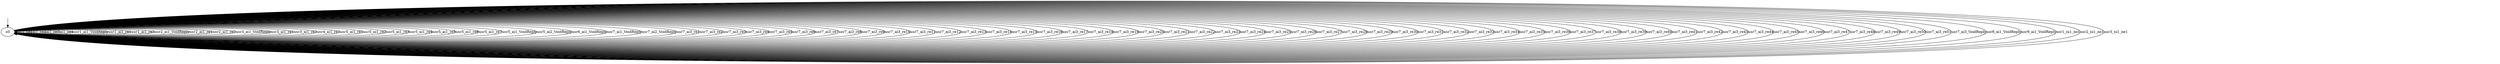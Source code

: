 digraph B {
s0 [label="s0"];
s0 -> s0 [label="ai1_ce1"];
s0 -> s0 [label="ai1_ce2"];
s0 -> s0 [label="ai1_ce3"];
s0 -> s0 [label="ai1_ce4"];
s0 -> s0 [label="usr1_ai1_VoidReply"];
s0 -> s0 [label="usr1_ai1_re1"];
s0 -> s0 [label="usr1_ai1_re2"];
s0 -> s0 [label="usr2_ai1_VoidReply"];
s0 -> s0 [label="usr2_ai1_re1"];
s0 -> s0 [label="usr2_ai1_re2"];
s0 -> s0 [label="usr3_ai1_VoidReply"];
s0 -> s0 [label="usr3_ai1_re1"];
s0 -> s0 [label="usr3_ai1_re2"];
s0 -> s0 [label="usr4_ai1_re1"];
s0 -> s0 [label="usr5_ai1_re1"];
s0 -> s0 [label="usr5_ai1_re2"];
s0 -> s0 [label="usr5_ai1_re3"];
s0 -> s0 [label="usr5_ai1_re4"];
s0 -> s0 [label="usr5_ai1_re5"];
s0 -> s0 [label="usr5_ai1_re6"];
s0 -> s0 [label="usr5_ai1_re7"];
s0 -> s0 [label="usr5_ai1_VoidReply"];
s0 -> s0 [label="usr5_ai2_VoidReply"];
s0 -> s0 [label="usr6_ai1_VoidReply"];
s0 -> s0 [label="usr7_ai1_VoidReply"];
s0 -> s0 [label="usr7_ai2_VoidReply"];
s0 -> s0 [label="usr7_ai3_re1"];
s0 -> s0 [label="usr7_ai3_re2"];
s0 -> s0 [label="usr7_ai3_re3"];
s0 -> s0 [label="usr7_ai3_re4"];
s0 -> s0 [label="usr7_ai3_re5"];
s0 -> s0 [label="usr7_ai3_re6"];
s0 -> s0 [label="usr7_ai3_re7"];
s0 -> s0 [label="usr7_ai3_re8"];
s0 -> s0 [label="usr7_ai3_re9"];
s0 -> s0 [label="usr7_ai3_re10"];
s0 -> s0 [label="usr7_ai3_re11"];
s0 -> s0 [label="usr7_ai3_re12"];
s0 -> s0 [label="usr7_ai3_re13"];
s0 -> s0 [label="usr7_ai3_re14"];
s0 -> s0 [label="usr7_ai3_re15"];
s0 -> s0 [label="usr7_ai3_re16"];
s0 -> s0 [label="usr7_ai3_re17"];
s0 -> s0 [label="usr7_ai3_re18"];
s0 -> s0 [label="usr7_ai3_re19"];
s0 -> s0 [label="usr7_ai3_re20"];
s0 -> s0 [label="usr7_ai3_re21"];
s0 -> s0 [label="usr7_ai3_re22"];
s0 -> s0 [label="usr7_ai3_re23"];
s0 -> s0 [label="usr7_ai3_re24"];
s0 -> s0 [label="usr7_ai3_re25"];
s0 -> s0 [label="usr7_ai3_re26"];
s0 -> s0 [label="usr7_ai3_re27"];
s0 -> s0 [label="usr7_ai3_re28"];
s0 -> s0 [label="usr7_ai3_re29"];
s0 -> s0 [label="usr7_ai3_re30"];
s0 -> s0 [label="usr7_ai3_re31"];
s0 -> s0 [label="usr7_ai3_re32"];
s0 -> s0 [label="usr7_ai3_re33"];
s0 -> s0 [label="usr7_ai3_re34"];
s0 -> s0 [label="usr7_ai3_re35"];
s0 -> s0 [label="usr7_ai3_re36"];
s0 -> s0 [label="usr7_ai3_re37"];
s0 -> s0 [label="usr7_ai3_re38"];
s0 -> s0 [label="usr7_ai3_re39"];
s0 -> s0 [label="usr7_ai3_re40"];
s0 -> s0 [label="usr7_ai3_re41"];
s0 -> s0 [label="usr7_ai3_re42"];
s0 -> s0 [label="usr7_ai3_re43"];
s0 -> s0 [label="usr7_ai3_re44"];
s0 -> s0 [label="usr7_ai3_re45"];
s0 -> s0 [label="usr7_ai3_re46"];
s0 -> s0 [label="usr7_ai3_re47"];
s0 -> s0 [label="usr7_ai3_re48"];
s0 -> s0 [label="usr7_ai3_re49"];
s0 -> s0 [label="usr7_ai3_re50"];
s0 -> s0 [label="usr7_ai3_re51"];
s0 -> s0 [label="usr7_ai3_VoidReply"];
s0 -> s0 [label="usr8_ai1_VoidReply"];
s0 -> s0 [label="usr9_ai1_VoidReply"];
s0 -> s0 [label="usr1_ni1_ne1"];
s0 -> s0 [label="usr2_ni1_ne1"];
s0 -> s0 [label="usr3_ni1_ne1"];
__start0 [shape=none, label=""];
__start0 -> s0 [label=""];
}
